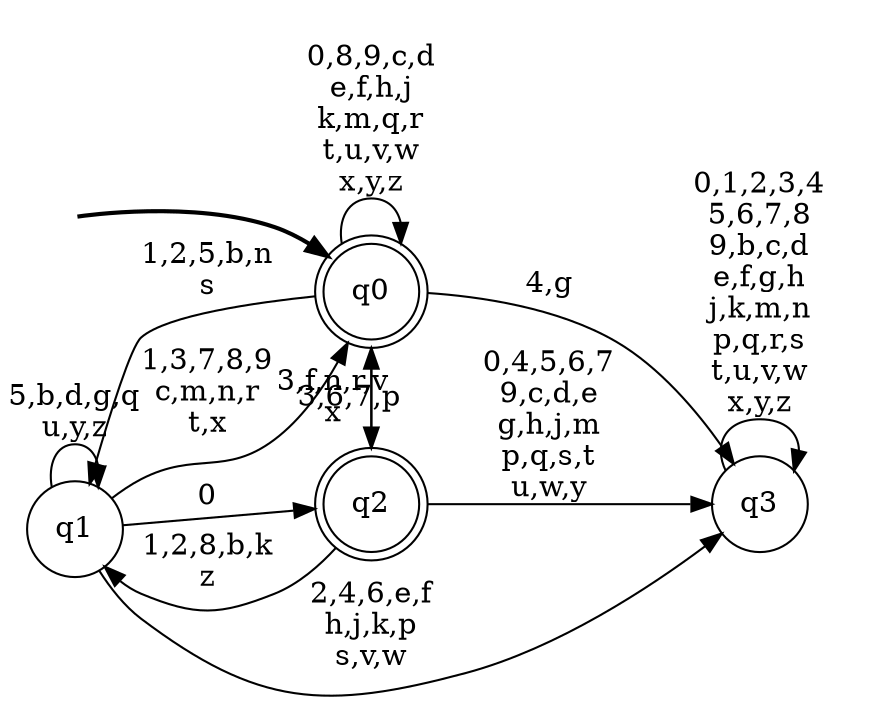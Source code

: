 digraph BlueStarA {
__start0 [style = invis, shape = none, label = "", width = 0, height = 0];

rankdir=LR;
size="8,5";

s0 [style="rounded,filled", color="black", fillcolor="white" shape="doublecircle", label="q0"];
s1 [style="filled", color="black", fillcolor="white" shape="circle", label="q1"];
s2 [style="rounded,filled", color="black", fillcolor="white" shape="doublecircle", label="q2"];
s3 [style="filled", color="black", fillcolor="white" shape="circle", label="q3"];
subgraph cluster_main { 
	graph [pad=".75", ranksep="0.15", nodesep="0.15"];
	 style=invis; 
	__start0 -> s0 [penwidth=2];
}
s0 -> s0 [label="0,8,9,c,d\ne,f,h,j\nk,m,q,r\nt,u,v,w\nx,y,z"];
s0 -> s1 [label="1,2,5,b,n\ns"];
s0 -> s2 [label="3,6,7,p"];
s0 -> s3 [label="4,g"];
s1 -> s0 [label="1,3,7,8,9\nc,m,n,r\nt,x"];
s1 -> s1 [label="5,b,d,g,q\nu,y,z"];
s1 -> s2 [label="0"];
s1 -> s3 [label="2,4,6,e,f\nh,j,k,p\ns,v,w"];
s2 -> s0 [label="3,f,n,r,v\nx"];
s2 -> s1 [label="1,2,8,b,k\nz"];
s2 -> s3 [label="0,4,5,6,7\n9,c,d,e\ng,h,j,m\np,q,s,t\nu,w,y"];
s3 -> s3 [label="0,1,2,3,4\n5,6,7,8\n9,b,c,d\ne,f,g,h\nj,k,m,n\np,q,r,s\nt,u,v,w\nx,y,z"];

}